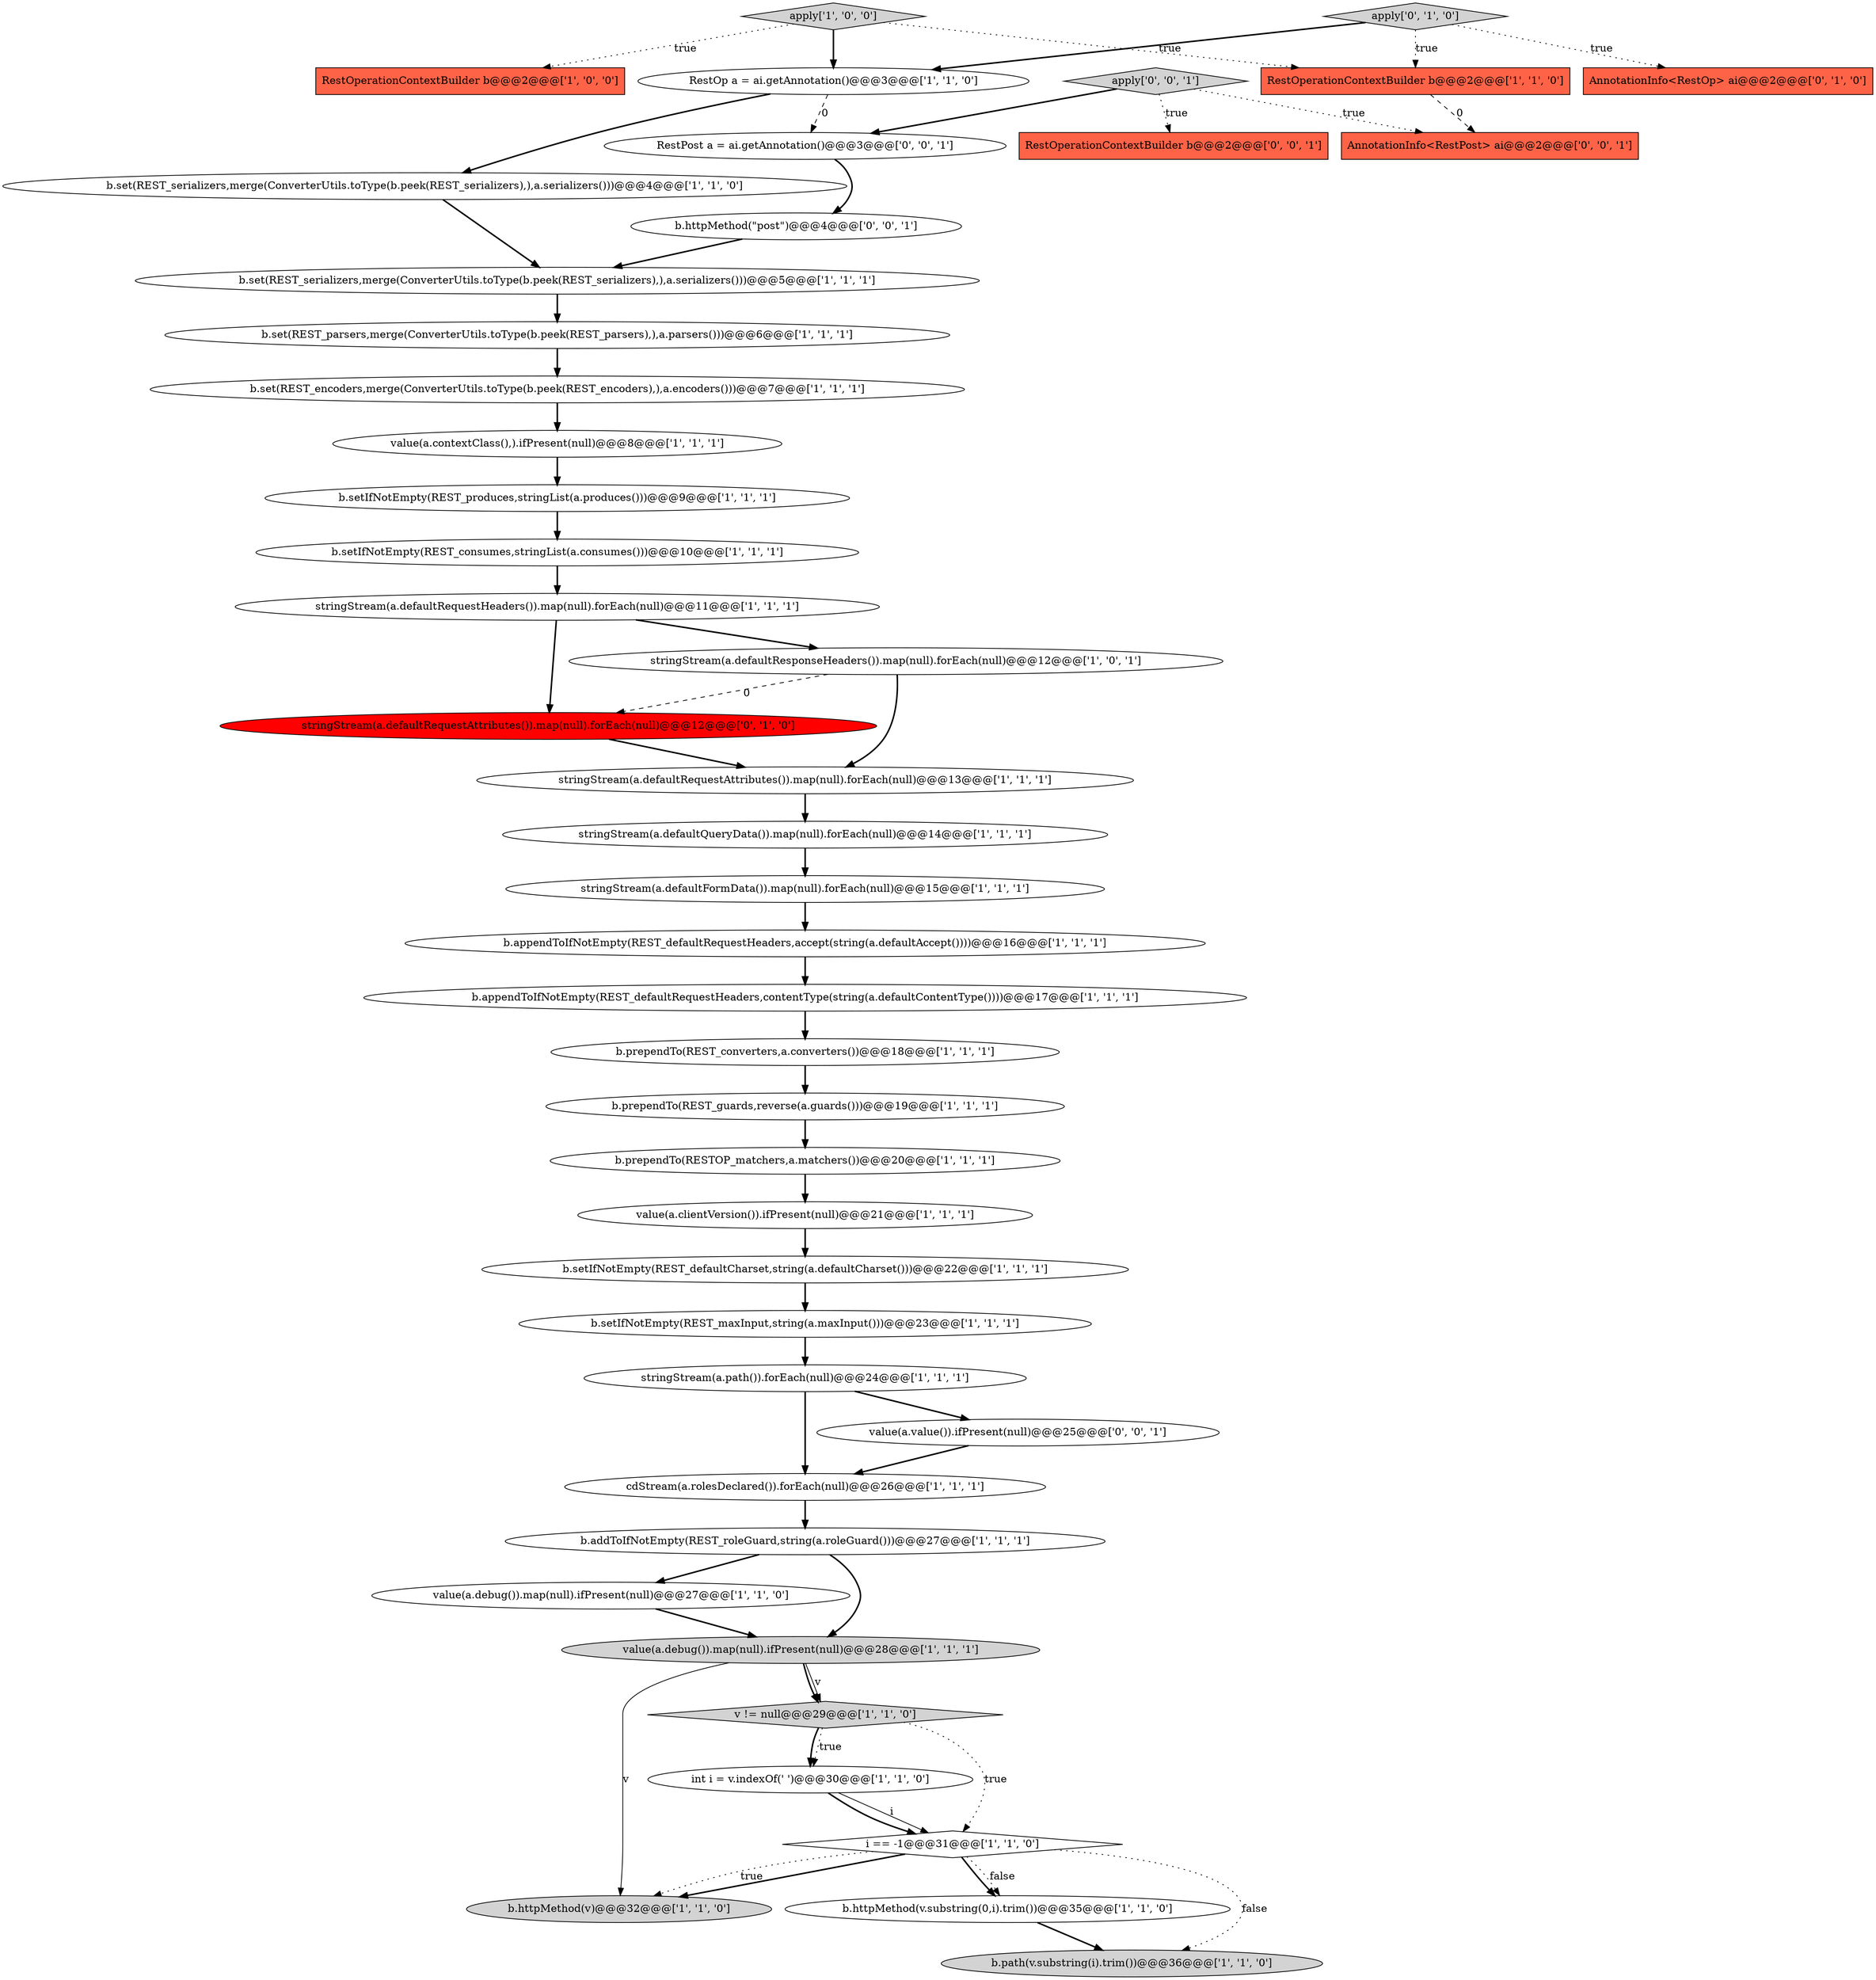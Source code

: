 digraph {
5 [style = filled, label = "b.set(REST_encoders,merge(ConverterUtils.toType(b.peek(REST_encoders),),a.encoders()))@@@7@@@['1', '1', '1']", fillcolor = white, shape = ellipse image = "AAA0AAABBB1BBB"];
14 [style = filled, label = "stringStream(a.path()).forEach(null)@@@24@@@['1', '1', '1']", fillcolor = white, shape = ellipse image = "AAA0AAABBB1BBB"];
24 [style = filled, label = "stringStream(a.defaultQueryData()).map(null).forEach(null)@@@14@@@['1', '1', '1']", fillcolor = white, shape = ellipse image = "AAA0AAABBB1BBB"];
41 [style = filled, label = "RestPost a = ai.getAnnotation()@@@3@@@['0', '0', '1']", fillcolor = white, shape = ellipse image = "AAA0AAABBB3BBB"];
20 [style = filled, label = "RestOp a = ai.getAnnotation()@@@3@@@['1', '1', '0']", fillcolor = white, shape = ellipse image = "AAA0AAABBB1BBB"];
3 [style = filled, label = "value(a.clientVersion()).ifPresent(null)@@@21@@@['1', '1', '1']", fillcolor = white, shape = ellipse image = "AAA0AAABBB1BBB"];
21 [style = filled, label = "b.setIfNotEmpty(REST_produces,stringList(a.produces()))@@@9@@@['1', '1', '1']", fillcolor = white, shape = ellipse image = "AAA0AAABBB1BBB"];
17 [style = filled, label = "b.appendToIfNotEmpty(REST_defaultRequestHeaders,accept(string(a.defaultAccept())))@@@16@@@['1', '1', '1']", fillcolor = white, shape = ellipse image = "AAA0AAABBB1BBB"];
32 [style = filled, label = "b.httpMethod(v.substring(0,i).trim())@@@35@@@['1', '1', '0']", fillcolor = white, shape = ellipse image = "AAA0AAABBB1BBB"];
19 [style = filled, label = "b.path(v.substring(i).trim())@@@36@@@['1', '1', '0']", fillcolor = lightgray, shape = ellipse image = "AAA0AAABBB1BBB"];
2 [style = filled, label = "v != null@@@29@@@['1', '1', '0']", fillcolor = lightgray, shape = diamond image = "AAA0AAABBB1BBB"];
6 [style = filled, label = "b.setIfNotEmpty(REST_consumes,stringList(a.consumes()))@@@10@@@['1', '1', '1']", fillcolor = white, shape = ellipse image = "AAA0AAABBB1BBB"];
30 [style = filled, label = "b.setIfNotEmpty(REST_maxInput,string(a.maxInput()))@@@23@@@['1', '1', '1']", fillcolor = white, shape = ellipse image = "AAA0AAABBB1BBB"];
34 [style = filled, label = "b.setIfNotEmpty(REST_defaultCharset,string(a.defaultCharset()))@@@22@@@['1', '1', '1']", fillcolor = white, shape = ellipse image = "AAA0AAABBB1BBB"];
1 [style = filled, label = "apply['1', '0', '0']", fillcolor = lightgray, shape = diamond image = "AAA0AAABBB1BBB"];
37 [style = filled, label = "stringStream(a.defaultRequestAttributes()).map(null).forEach(null)@@@12@@@['0', '1', '0']", fillcolor = red, shape = ellipse image = "AAA1AAABBB2BBB"];
15 [style = filled, label = "b.prependTo(REST_guards,reverse(a.guards()))@@@19@@@['1', '1', '1']", fillcolor = white, shape = ellipse image = "AAA0AAABBB1BBB"];
18 [style = filled, label = "RestOperationContextBuilder b@@@2@@@['1', '1', '0']", fillcolor = tomato, shape = box image = "AAA0AAABBB1BBB"];
23 [style = filled, label = "b.set(REST_serializers,merge(ConverterUtils.toType(b.peek(REST_serializers),),a.serializers()))@@@4@@@['1', '1', '0']", fillcolor = white, shape = ellipse image = "AAA0AAABBB1BBB"];
27 [style = filled, label = "b.appendToIfNotEmpty(REST_defaultRequestHeaders,contentType(string(a.defaultContentType())))@@@17@@@['1', '1', '1']", fillcolor = white, shape = ellipse image = "AAA0AAABBB1BBB"];
42 [style = filled, label = "AnnotationInfo<RestPost> ai@@@2@@@['0', '0', '1']", fillcolor = tomato, shape = box image = "AAA0AAABBB3BBB"];
0 [style = filled, label = "stringStream(a.defaultRequestHeaders()).map(null).forEach(null)@@@11@@@['1', '1', '1']", fillcolor = white, shape = ellipse image = "AAA0AAABBB1BBB"];
31 [style = filled, label = "value(a.debug()).map(null).ifPresent(null)@@@28@@@['1', '1', '1']", fillcolor = lightgray, shape = ellipse image = "AAA0AAABBB1BBB"];
35 [style = filled, label = "apply['0', '1', '0']", fillcolor = lightgray, shape = diamond image = "AAA0AAABBB2BBB"];
4 [style = filled, label = "RestOperationContextBuilder b@@@2@@@['1', '0', '0']", fillcolor = tomato, shape = box image = "AAA0AAABBB1BBB"];
13 [style = filled, label = "b.httpMethod(v)@@@32@@@['1', '1', '0']", fillcolor = lightgray, shape = ellipse image = "AAA0AAABBB1BBB"];
36 [style = filled, label = "AnnotationInfo<RestOp> ai@@@2@@@['0', '1', '0']", fillcolor = tomato, shape = box image = "AAA0AAABBB2BBB"];
40 [style = filled, label = "apply['0', '0', '1']", fillcolor = lightgray, shape = diamond image = "AAA0AAABBB3BBB"];
8 [style = filled, label = "value(a.debug()).map(null).ifPresent(null)@@@27@@@['1', '1', '0']", fillcolor = white, shape = ellipse image = "AAA0AAABBB1BBB"];
28 [style = filled, label = "value(a.contextClass(),).ifPresent(null)@@@8@@@['1', '1', '1']", fillcolor = white, shape = ellipse image = "AAA0AAABBB1BBB"];
43 [style = filled, label = "b.httpMethod(\"post\")@@@4@@@['0', '0', '1']", fillcolor = white, shape = ellipse image = "AAA0AAABBB3BBB"];
16 [style = filled, label = "i == -1@@@31@@@['1', '1', '0']", fillcolor = white, shape = diamond image = "AAA0AAABBB1BBB"];
25 [style = filled, label = "b.prependTo(RESTOP_matchers,a.matchers())@@@20@@@['1', '1', '1']", fillcolor = white, shape = ellipse image = "AAA0AAABBB1BBB"];
33 [style = filled, label = "b.prependTo(REST_converters,a.converters())@@@18@@@['1', '1', '1']", fillcolor = white, shape = ellipse image = "AAA0AAABBB1BBB"];
7 [style = filled, label = "b.set(REST_parsers,merge(ConverterUtils.toType(b.peek(REST_parsers),),a.parsers()))@@@6@@@['1', '1', '1']", fillcolor = white, shape = ellipse image = "AAA0AAABBB1BBB"];
9 [style = filled, label = "int i = v.indexOf(' ')@@@30@@@['1', '1', '0']", fillcolor = white, shape = ellipse image = "AAA0AAABBB1BBB"];
26 [style = filled, label = "stringStream(a.defaultResponseHeaders()).map(null).forEach(null)@@@12@@@['1', '0', '1']", fillcolor = white, shape = ellipse image = "AAA0AAABBB1BBB"];
10 [style = filled, label = "b.addToIfNotEmpty(REST_roleGuard,string(a.roleGuard()))@@@27@@@['1', '1', '1']", fillcolor = white, shape = ellipse image = "AAA0AAABBB1BBB"];
39 [style = filled, label = "RestOperationContextBuilder b@@@2@@@['0', '0', '1']", fillcolor = tomato, shape = box image = "AAA0AAABBB3BBB"];
38 [style = filled, label = "value(a.value()).ifPresent(null)@@@25@@@['0', '0', '1']", fillcolor = white, shape = ellipse image = "AAA0AAABBB3BBB"];
11 [style = filled, label = "stringStream(a.defaultRequestAttributes()).map(null).forEach(null)@@@13@@@['1', '1', '1']", fillcolor = white, shape = ellipse image = "AAA0AAABBB1BBB"];
22 [style = filled, label = "b.set(REST_serializers,merge(ConverterUtils.toType(b.peek(REST_serializers),),a.serializers()))@@@5@@@['1', '1', '1']", fillcolor = white, shape = ellipse image = "AAA0AAABBB1BBB"];
12 [style = filled, label = "cdStream(a.rolesDeclared()).forEach(null)@@@26@@@['1', '1', '1']", fillcolor = white, shape = ellipse image = "AAA0AAABBB1BBB"];
29 [style = filled, label = "stringStream(a.defaultFormData()).map(null).forEach(null)@@@15@@@['1', '1', '1']", fillcolor = white, shape = ellipse image = "AAA0AAABBB1BBB"];
40->39 [style = dotted, label="true"];
16->13 [style = bold, label=""];
29->17 [style = bold, label=""];
0->26 [style = bold, label=""];
10->31 [style = bold, label=""];
0->37 [style = bold, label=""];
16->19 [style = dotted, label="false"];
8->31 [style = bold, label=""];
21->6 [style = bold, label=""];
33->15 [style = bold, label=""];
37->11 [style = bold, label=""];
35->20 [style = bold, label=""];
15->25 [style = bold, label=""];
16->13 [style = dotted, label="true"];
35->36 [style = dotted, label="true"];
25->3 [style = bold, label=""];
38->12 [style = bold, label=""];
1->20 [style = bold, label=""];
31->2 [style = bold, label=""];
16->32 [style = bold, label=""];
6->0 [style = bold, label=""];
24->29 [style = bold, label=""];
14->38 [style = bold, label=""];
2->9 [style = bold, label=""];
32->19 [style = bold, label=""];
9->16 [style = solid, label="i"];
1->4 [style = dotted, label="true"];
5->28 [style = bold, label=""];
11->24 [style = bold, label=""];
34->30 [style = bold, label=""];
22->7 [style = bold, label=""];
26->11 [style = bold, label=""];
9->16 [style = bold, label=""];
16->32 [style = dotted, label="false"];
3->34 [style = bold, label=""];
1->18 [style = dotted, label="true"];
18->42 [style = dashed, label="0"];
7->5 [style = bold, label=""];
28->21 [style = bold, label=""];
12->10 [style = bold, label=""];
23->22 [style = bold, label=""];
2->9 [style = dotted, label="true"];
20->23 [style = bold, label=""];
10->8 [style = bold, label=""];
20->41 [style = dashed, label="0"];
14->12 [style = bold, label=""];
43->22 [style = bold, label=""];
40->41 [style = bold, label=""];
26->37 [style = dashed, label="0"];
31->13 [style = solid, label="v"];
30->14 [style = bold, label=""];
27->33 [style = bold, label=""];
35->18 [style = dotted, label="true"];
17->27 [style = bold, label=""];
31->2 [style = solid, label="v"];
41->43 [style = bold, label=""];
2->16 [style = dotted, label="true"];
40->42 [style = dotted, label="true"];
}
